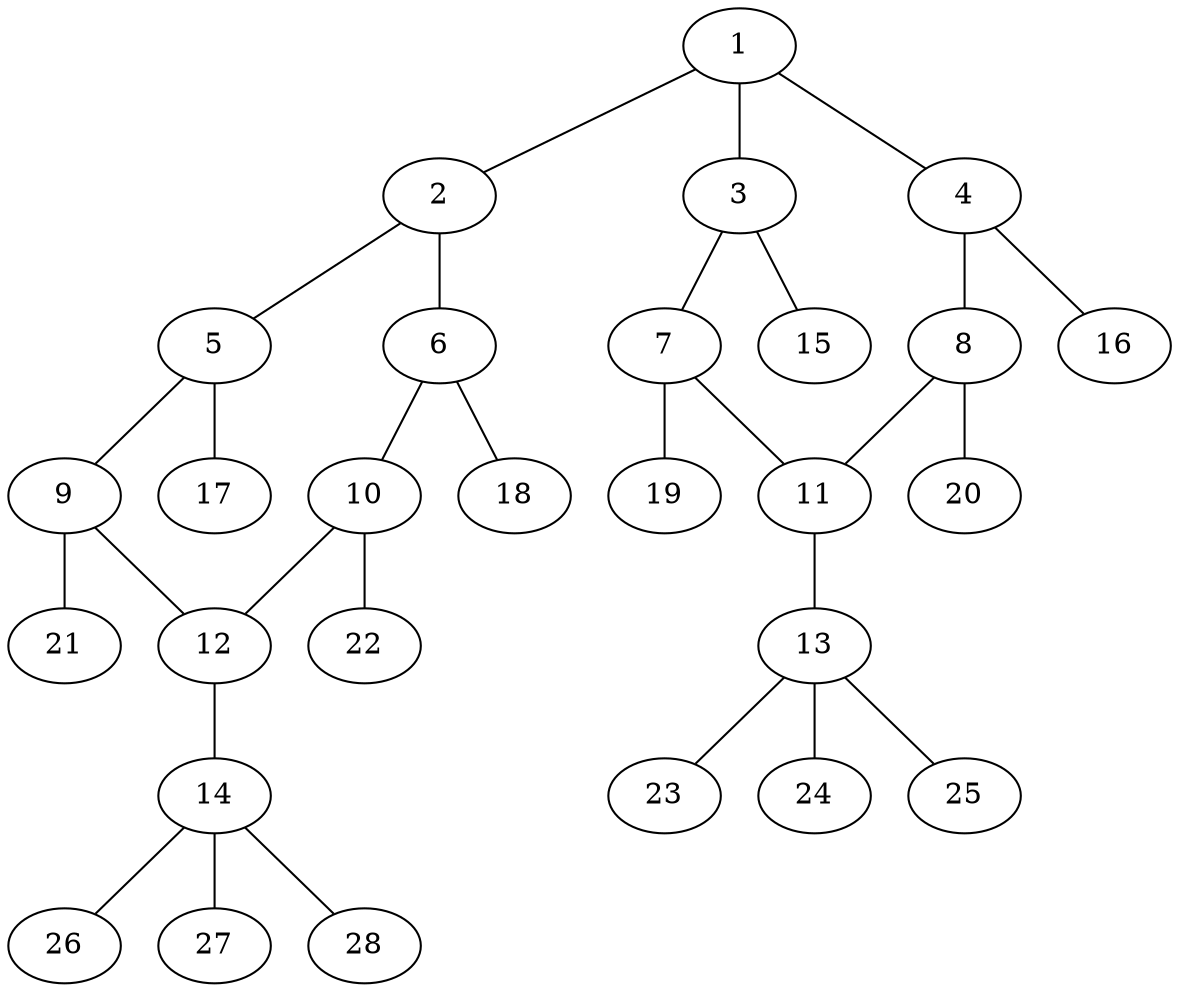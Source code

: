 graph molecule_3247 {
	1	 [chem=C];
	2	 [chem=C];
	1 -- 2	 [valence=1];
	3	 [chem=C];
	1 -- 3	 [valence=2];
	4	 [chem=C];
	1 -- 4	 [valence=1];
	5	 [chem=C];
	2 -- 5	 [valence=2];
	6	 [chem=C];
	2 -- 6	 [valence=1];
	7	 [chem=C];
	3 -- 7	 [valence=1];
	15	 [chem=H];
	3 -- 15	 [valence=1];
	8	 [chem=C];
	4 -- 8	 [valence=2];
	16	 [chem=H];
	4 -- 16	 [valence=1];
	9	 [chem=C];
	5 -- 9	 [valence=1];
	17	 [chem=H];
	5 -- 17	 [valence=1];
	10	 [chem=C];
	6 -- 10	 [valence=2];
	18	 [chem=H];
	6 -- 18	 [valence=1];
	11	 [chem=N];
	7 -- 11	 [valence=2];
	19	 [chem=H];
	7 -- 19	 [valence=1];
	8 -- 11	 [valence=1];
	20	 [chem=H];
	8 -- 20	 [valence=1];
	12	 [chem=N];
	9 -- 12	 [valence=2];
	21	 [chem=H];
	9 -- 21	 [valence=1];
	10 -- 12	 [valence=1];
	22	 [chem=H];
	10 -- 22	 [valence=1];
	13	 [chem=C];
	11 -- 13	 [valence=1];
	14	 [chem=C];
	12 -- 14	 [valence=1];
	23	 [chem=H];
	13 -- 23	 [valence=1];
	24	 [chem=H];
	13 -- 24	 [valence=1];
	25	 [chem=H];
	13 -- 25	 [valence=1];
	26	 [chem=H];
	14 -- 26	 [valence=1];
	27	 [chem=H];
	14 -- 27	 [valence=1];
	28	 [chem=H];
	14 -- 28	 [valence=1];
}
